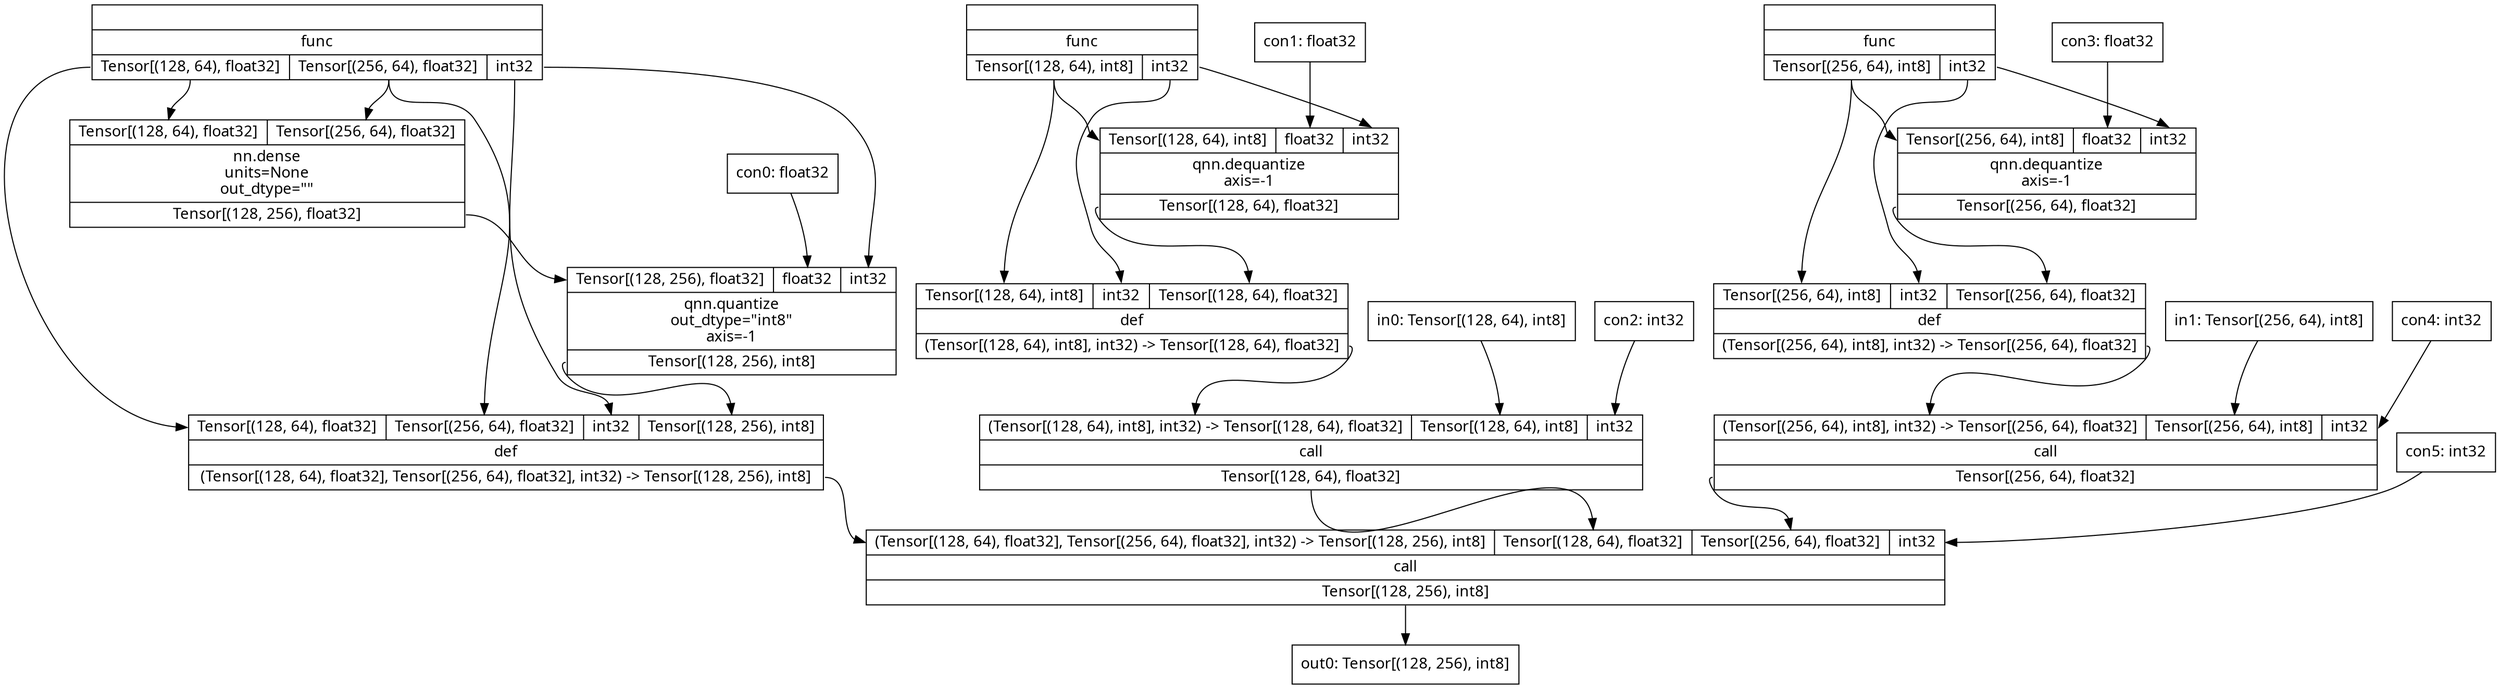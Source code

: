 digraph code {
	node [fontname="Linux Biolinum O" shape=record]
	opr0 [label="{{}|func\n|{<o0>Tensor[(128, 64), float32]|<o1>Tensor[(256, 64), float32]|<o2>int32}}"]
	opr1 [label="{{<i0>Tensor[(128, 64), float32]|<i1>Tensor[(256, 64), float32]}|nn.dense\nunits=None\nout_dtype=\"\"|{<o0>Tensor[(128, 256), float32]}}"]
	opr0:o0 -> opr1:i0
	opr0:o1 -> opr1:i1
	con0 [label="con0: float32"]
	opr2 [label="{{<i0>Tensor[(128, 256), float32]|<i1>float32|<i2>int32}|qnn.quantize\nout_dtype=\"int8\"\naxis=-1|{<o0>Tensor[(128, 256), int8]}}"]
	opr1:o0 -> opr2:i0
	con0 -> opr2:i1
	opr0:o2 -> opr2:i2
	opr3 [label="{{<i0>Tensor[(128, 64), float32]|<i1>Tensor[(256, 64), float32]|<i2>int32|<i3>Tensor[(128, 256), int8]}|def\n|{<o0>(Tensor[(128, 64), float32], Tensor[(256, 64), float32], int32) -\> Tensor[(128, 256), int8]}}"]
	opr0:o0 -> opr3:i0
	opr0:o1 -> opr3:i1
	opr0:o2 -> opr3:i2
	opr2:o0 -> opr3:i3
	opr4 [label="{{}|func\n|{<o0>Tensor[(128, 64), int8]|<o1>int32}}"]
	con1 [label="con1: float32"]
	opr5 [label="{{<i0>Tensor[(128, 64), int8]|<i1>float32|<i2>int32}|qnn.dequantize\naxis=-1|{<o0>Tensor[(128, 64), float32]}}"]
	opr4:o0 -> opr5:i0
	con1 -> opr5:i1
	opr4:o1 -> opr5:i2
	opr6 [label="{{<i0>Tensor[(128, 64), int8]|<i1>int32|<i2>Tensor[(128, 64), float32]}|def\n|{<o0>(Tensor[(128, 64), int8], int32) -\> Tensor[(128, 64), float32]}}"]
	opr4:o0 -> opr6:i0
	opr4:o1 -> opr6:i1
	opr5:o0 -> opr6:i2
	in0 [label="in0: Tensor[(128, 64), int8]"]
	con2 [label="con2: int32"]
	opr7 [label="{{<i0>(Tensor[(128, 64), int8], int32) -\> Tensor[(128, 64), float32]|<i1>Tensor[(128, 64), int8]|<i2>int32}|call\n|{<o0>Tensor[(128, 64), float32]}}"]
	opr6:o0 -> opr7:i0
	in0 -> opr7:i1
	con2 -> opr7:i2
	opr8 [label="{{}|func\n|{<o0>Tensor[(256, 64), int8]|<o1>int32}}"]
	con3 [label="con3: float32"]
	opr9 [label="{{<i0>Tensor[(256, 64), int8]|<i1>float32|<i2>int32}|qnn.dequantize\naxis=-1|{<o0>Tensor[(256, 64), float32]}}"]
	opr8:o0 -> opr9:i0
	con3 -> opr9:i1
	opr8:o1 -> opr9:i2
	opr10 [label="{{<i0>Tensor[(256, 64), int8]|<i1>int32|<i2>Tensor[(256, 64), float32]}|def\n|{<o0>(Tensor[(256, 64), int8], int32) -\> Tensor[(256, 64), float32]}}"]
	opr8:o0 -> opr10:i0
	opr8:o1 -> opr10:i1
	opr9:o0 -> opr10:i2
	in1 [label="in1: Tensor[(256, 64), int8]"]
	con4 [label="con4: int32"]
	opr11 [label="{{<i0>(Tensor[(256, 64), int8], int32) -\> Tensor[(256, 64), float32]|<i1>Tensor[(256, 64), int8]|<i2>int32}|call\n|{<o0>Tensor[(256, 64), float32]}}"]
	opr10:o0 -> opr11:i0
	in1 -> opr11:i1
	con4 -> opr11:i2
	con5 [label="con5: int32"]
	opr12 [label="{{<i0>(Tensor[(128, 64), float32], Tensor[(256, 64), float32], int32) -\> Tensor[(128, 256), int8]|<i1>Tensor[(128, 64), float32]|<i2>Tensor[(256, 64), float32]|<i3>int32}|call\n|{<o0>Tensor[(128, 256), int8]}}"]
	opr3:o0 -> opr12:i0
	opr7:o0 -> opr12:i1
	opr11:o0 -> opr12:i2
	con5 -> opr12:i3
	out0 [label="out0: Tensor[(128, 256), int8]"]
	opr12:o0 -> out0
}
